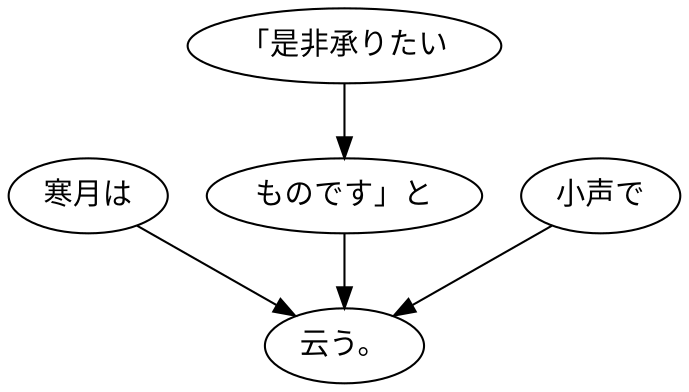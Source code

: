 digraph graph1965 {
	node0 [label="寒月は"];
	node1 [label="「是非承りたい"];
	node2 [label="ものです」と"];
	node3 [label="小声で"];
	node4 [label="云う。"];
	node0 -> node4;
	node1 -> node2;
	node2 -> node4;
	node3 -> node4;
}
